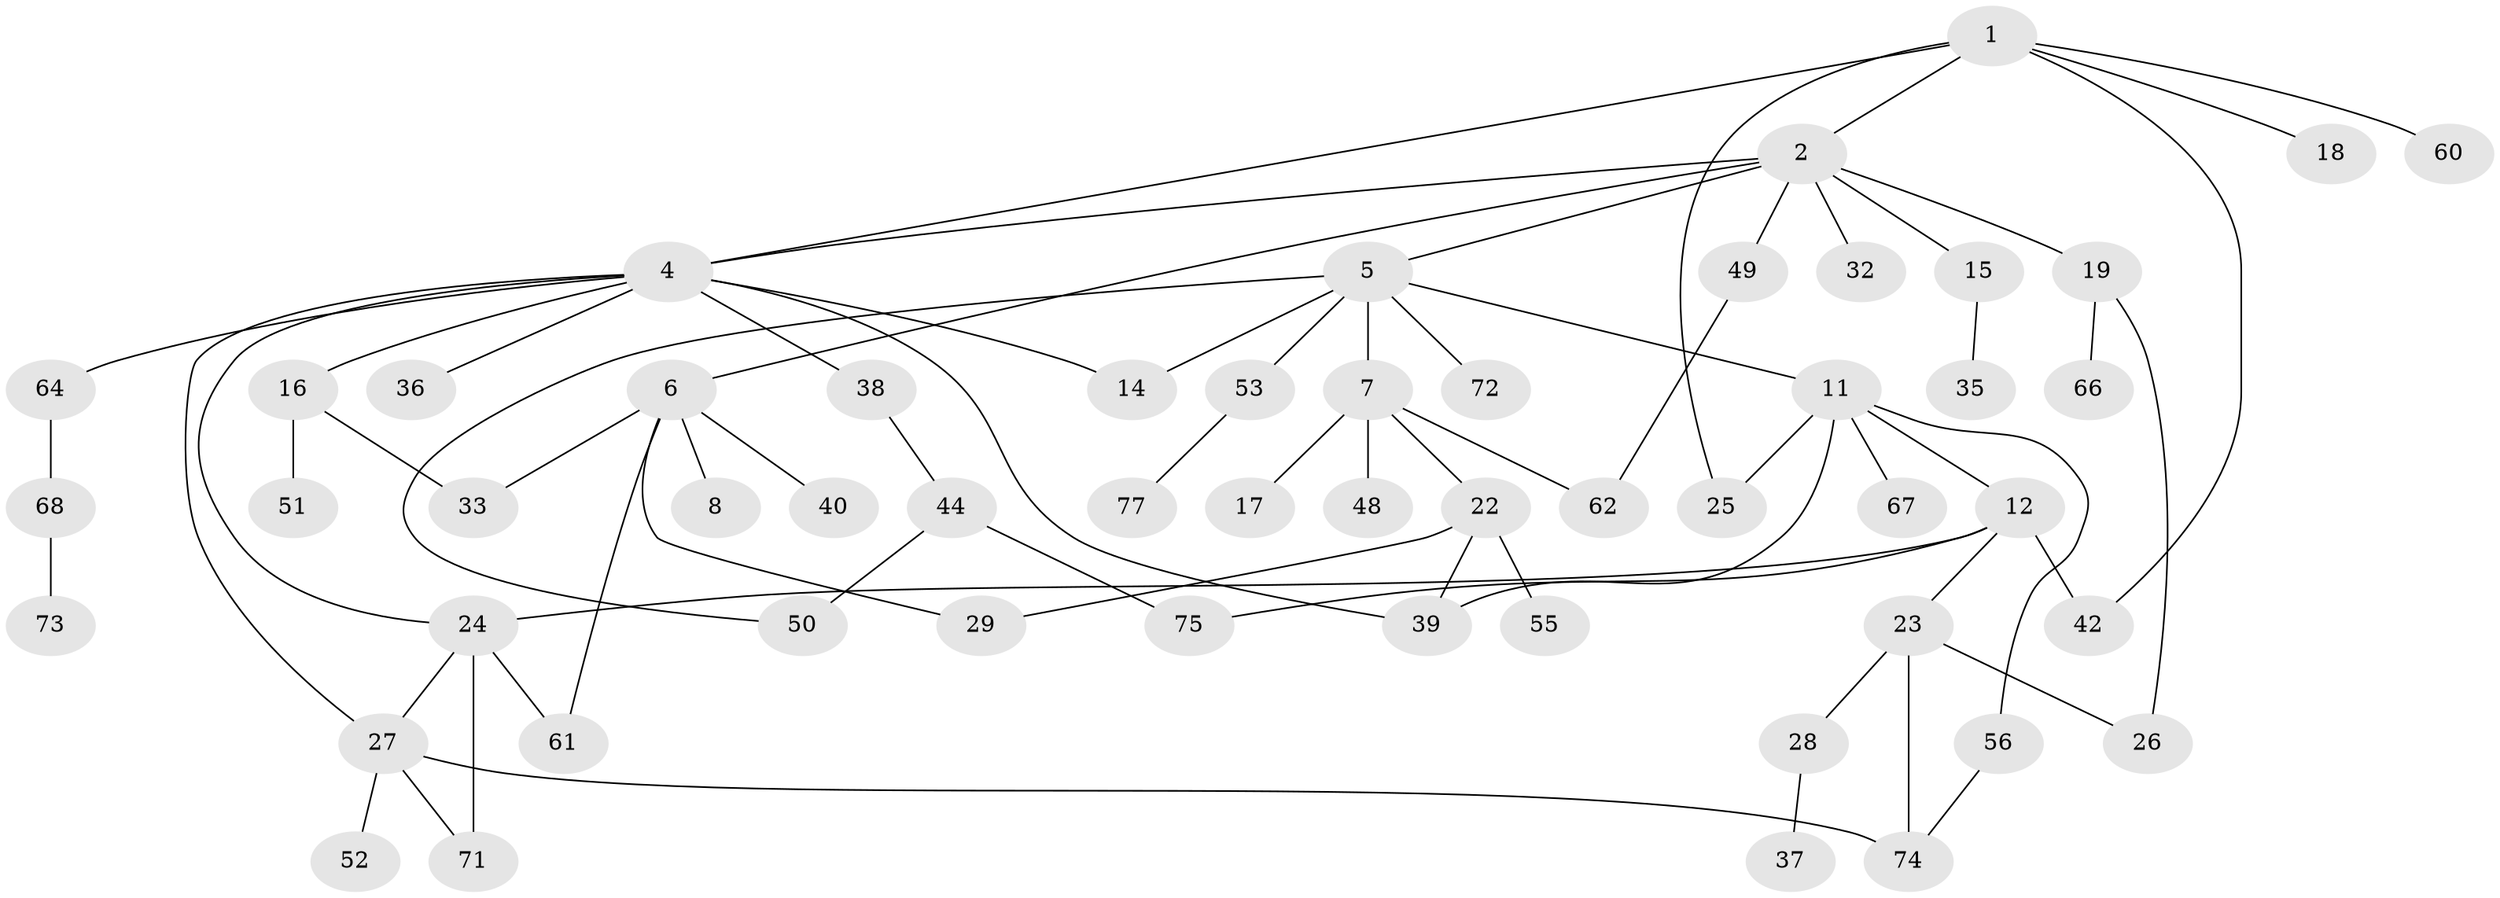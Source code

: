 // Generated by graph-tools (version 1.1) at 2025/51/02/27/25 19:51:40]
// undirected, 54 vertices, 71 edges
graph export_dot {
graph [start="1"]
  node [color=gray90,style=filled];
  1 [super="+10"];
  2 [super="+3"];
  4 [super="+13"];
  5 [super="+41"];
  6 [super="+20"];
  7 [super="+9"];
  8;
  11 [super="+31"];
  12 [super="+45"];
  14;
  15;
  16 [super="+46"];
  17;
  18;
  19 [super="+21"];
  22 [super="+43"];
  23 [super="+69"];
  24 [super="+65"];
  25;
  26 [super="+30"];
  27 [super="+34"];
  28;
  29;
  32;
  33 [super="+54"];
  35;
  36;
  37;
  38;
  39 [super="+47"];
  40;
  42 [super="+58"];
  44 [super="+63"];
  48;
  49;
  50;
  51;
  52 [super="+57"];
  53 [super="+59"];
  55;
  56;
  60;
  61;
  62 [super="+78"];
  64;
  66;
  67;
  68 [super="+70"];
  71;
  72;
  73;
  74 [super="+76"];
  75;
  77 [super="+79"];
  1 -- 2;
  1 -- 18;
  1 -- 25;
  1 -- 60;
  1 -- 4;
  1 -- 42;
  2 -- 49;
  2 -- 32;
  2 -- 19;
  2 -- 4;
  2 -- 5;
  2 -- 6;
  2 -- 15;
  4 -- 16;
  4 -- 27;
  4 -- 38;
  4 -- 39;
  4 -- 64;
  4 -- 36;
  4 -- 24;
  4 -- 14;
  5 -- 7;
  5 -- 11;
  5 -- 14;
  5 -- 72;
  5 -- 50;
  5 -- 53;
  6 -- 8;
  6 -- 29;
  6 -- 33;
  6 -- 61;
  6 -- 40;
  7 -- 48;
  7 -- 17;
  7 -- 22;
  7 -- 62;
  11 -- 12;
  11 -- 39;
  11 -- 56;
  11 -- 25;
  11 -- 67;
  12 -- 23;
  12 -- 42;
  12 -- 75;
  12 -- 24;
  15 -- 35;
  16 -- 33;
  16 -- 51;
  19 -- 26;
  19 -- 66;
  22 -- 29;
  22 -- 55;
  22 -- 39;
  23 -- 28;
  23 -- 74;
  23 -- 26;
  24 -- 71;
  24 -- 61;
  24 -- 27;
  27 -- 74 [weight=2];
  27 -- 71;
  27 -- 52;
  28 -- 37;
  38 -- 44;
  44 -- 75;
  44 -- 50;
  49 -- 62;
  53 -- 77;
  56 -- 74;
  64 -- 68;
  68 -- 73;
}
